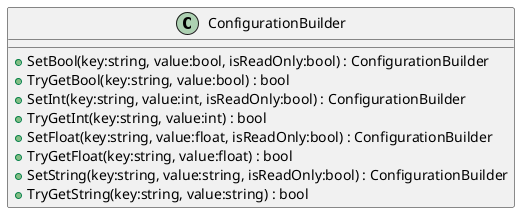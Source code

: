 @startuml
class ConfigurationBuilder {
    + SetBool(key:string, value:bool, isReadOnly:bool) : ConfigurationBuilder
    + TryGetBool(key:string, value:bool) : bool
    + SetInt(key:string, value:int, isReadOnly:bool) : ConfigurationBuilder
    + TryGetInt(key:string, value:int) : bool
    + SetFloat(key:string, value:float, isReadOnly:bool) : ConfigurationBuilder
    + TryGetFloat(key:string, value:float) : bool
    + SetString(key:string, value:string, isReadOnly:bool) : ConfigurationBuilder
    + TryGetString(key:string, value:string) : bool
}
@enduml
